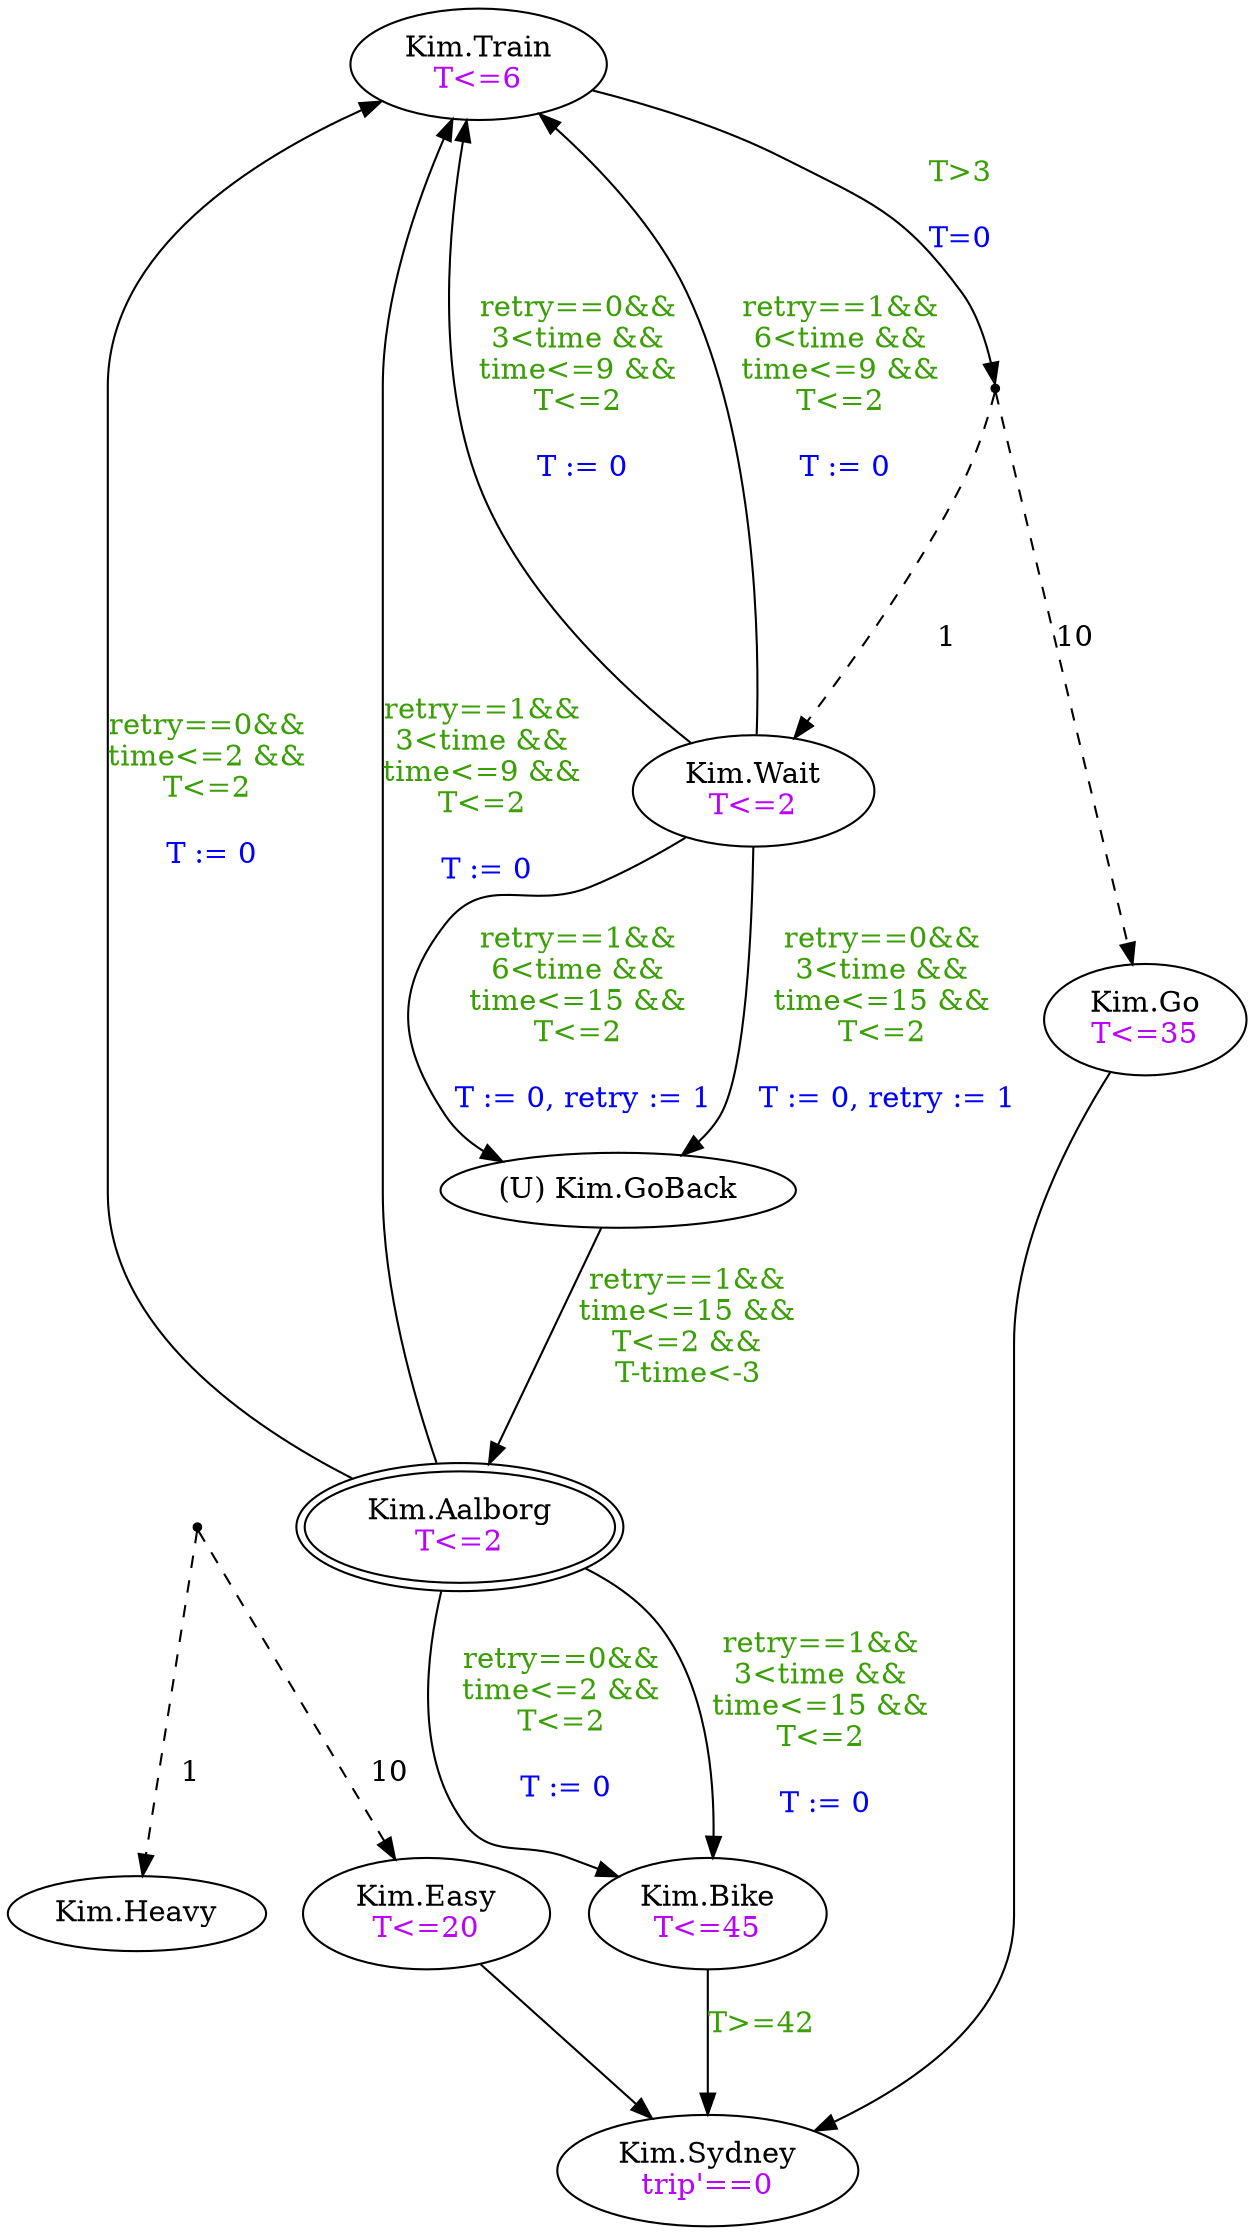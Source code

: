 digraph gosafe {
	"Kim.Train" [label=<Kim.Train<BR/><font color='#ba03fc'>T&lt;=6</font>>]
	"Kim.Easy" [label=<Kim.Easy<BR/><font color='#ba03fc'>T&lt;=20</font>>]
	"Kim.Bike" [label=<Kim.Bike<BR/><font color='#ba03fc'>T&lt;=45</font>>]
	"Kim.Sydney" [label=<Kim.Sydney<BR/><font color='#ba03fc'>trip'==0</font>>]
	"Kim.GoBack" [label=<(U) Kim.GoBack<BR/>>]
	"Kim.Aalborg" [label=<Kim.Aalborg<BR/><font color='#ba03fc'>T&lt;=2</font>> peripheries=2]
	"Kim.Go" [label=<Kim.Go<BR/><font color='#ba03fc'>T&lt;=35</font>>]
	"Kim.Wait" [label=<Kim.Wait<BR/><font color='#ba03fc'>T&lt;=2</font>>]
	"Kim.Wait" -> "Kim.GoBack" [label=<<font color='#3a9e05'>retry==0&amp;&amp;<BR/>3&lt;time &amp;&amp;<BR/>time&lt;=15 &amp;&amp;<BR/>T&lt;=2</font><BR/><BR/><font color='blue'> T := 0, retry := 1<BR/></font>>]
	"Kim.Wait" -> "Kim.Train" [label=<<font color='#3a9e05'>retry==1&amp;&amp;<BR/>6&lt;time &amp;&amp;<BR/>time&lt;=9 &amp;&amp;<BR/>T&lt;=2</font><BR/><BR/><font color='blue'> T := 0<BR/></font>>]
	"Kim.Aalborg" -> "Kim.Bike" [label=<<font color='#3a9e05'>retry==0&amp;&amp;<BR/>time&lt;=2 &amp;&amp;<BR/>T&lt;=2</font><BR/><BR/><font color='blue'> T := 0<BR/></font>>]
	"Kim.Wait" -> "Kim.Train" [label=<<font color='#3a9e05'>retry==0&amp;&amp;<BR/>3&lt;time &amp;&amp;<BR/>time&lt;=9 &amp;&amp;<BR/>T&lt;=2</font><BR/><BR/><font color='blue'> T := 0<BR/></font>>]
	id10 -> "Kim.Go" [label=<<BR/><BR/><BR/>10> style=dashed]
	"Kim.Aalborg" -> "Kim.Train" [label=<<font color='#3a9e05'>retry==1&amp;&amp;<BR/>3&lt;time &amp;&amp;<BR/>time&lt;=9 &amp;&amp;<BR/>T&lt;=2</font><BR/><BR/><font color='blue'> T := 0<BR/></font>>]
	"Kim.Easy" -> "Kim.Sydney" [label=<<BR/><BR/>>]
	"Kim.Wait" -> "Kim.GoBack" [label=<<font color='#3a9e05'>retry==1&amp;&amp;<BR/>6&lt;time &amp;&amp;<BR/>time&lt;=15 &amp;&amp;<BR/>T&lt;=2</font><BR/><BR/><font color='blue'> T := 0, retry := 1<BR/></font>>]
	"Kim.Train" -> id10 [label=<<font color='#3a9e05'>T&gt;3</font><BR/><BR/><font color='blue'>T=0</font>>]
	"Kim.GoBack" -> "Kim.Aalborg" [label=<<font color='#3a9e05'>retry==1&amp;&amp;<BR/>time&lt;=15 &amp;&amp;<BR/>T&lt;=2 &amp;&amp;<BR/>T-time&lt;-3</font><BR/><BR/>>]
	"Kim.Go" -> "Kim.Sydney" [label=<<BR/><BR/>>]
	"Kim.Aalborg" -> "Kim.Train" [label=<<font color='#3a9e05'>retry==0&amp;&amp;<BR/>time&lt;=2 &amp;&amp;<BR/>T&lt;=2</font><BR/><BR/><font color='blue'> T := 0<BR/></font>>]
	id11 -> "Kim.Easy" [label=<<BR/><BR/><BR/>10> style=dashed]
	"Kim.Aalborg" -> "Kim.Bike" [label=<<font color='#3a9e05'>retry==1&amp;&amp;<BR/>3&lt;time &amp;&amp;<BR/>time&lt;=15 &amp;&amp;<BR/>T&lt;=2</font><BR/><BR/><font color='blue'> T := 0<BR/></font>>]
	"Kim.Bike" -> "Kim.Sydney" [label=<<font color='#3a9e05'>T&gt;=42</font><BR/><BR/>>]
	id10 -> "Kim.Wait" [label=<<BR/><BR/><BR/>1> style=dashed]
	id11 -> "Kim.Heavy" [label=<<BR/><BR/><BR/>1> style=dashed]
	id10 [shape=point]
	id11 [shape=point]
}
